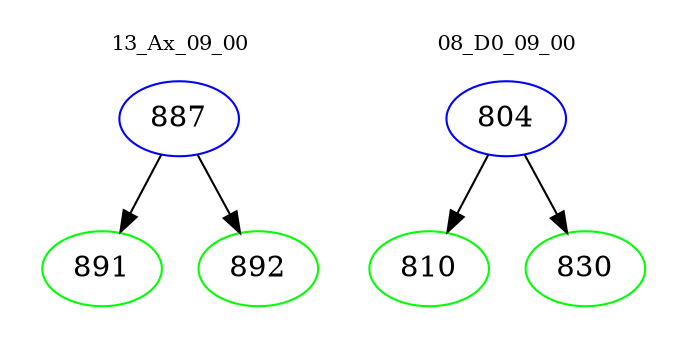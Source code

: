 digraph{
subgraph cluster_0 {
color = white
label = "13_Ax_09_00";
fontsize=10;
T0_887 [label="887", color="blue"]
T0_887 -> T0_891 [color="black"]
T0_891 [label="891", color="green"]
T0_887 -> T0_892 [color="black"]
T0_892 [label="892", color="green"]
}
subgraph cluster_1 {
color = white
label = "08_D0_09_00";
fontsize=10;
T1_804 [label="804", color="blue"]
T1_804 -> T1_810 [color="black"]
T1_810 [label="810", color="green"]
T1_804 -> T1_830 [color="black"]
T1_830 [label="830", color="green"]
}
}
